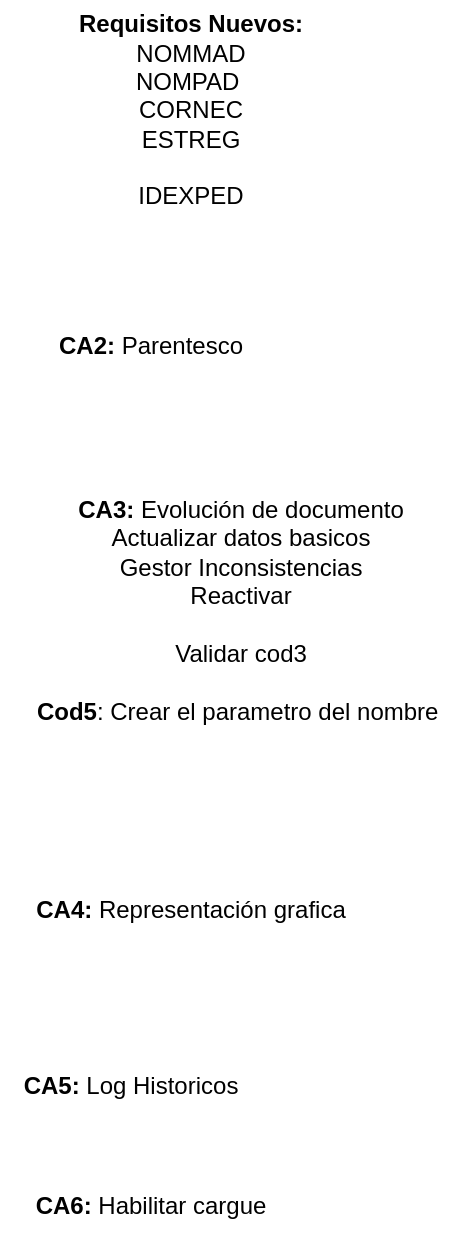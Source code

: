 <mxfile version="24.7.4" pages="3">
  <diagram name="Page-1" id="fRD3TCy6RhBQujlI3w5T">
    <mxGraphModel dx="2096" dy="420" grid="1" gridSize="10" guides="1" tooltips="1" connect="1" arrows="1" fold="1" page="1" pageScale="1" pageWidth="850" pageHeight="1100" math="0" shadow="0">
      <root>
        <mxCell id="0" />
        <mxCell id="1" parent="0" />
        <mxCell id="u48dg-Nmt2LzvFG39Oh1-2" value="&lt;b&gt;Requisitos Nuevos:&lt;/b&gt;&lt;div&gt;&lt;span style=&quot;font-size:9.0pt;font-family:&lt;br/&gt;&amp;quot;Arial&amp;quot;,sans-serif;mso-fareast-font-family:&amp;quot;Times New Roman&amp;quot;;mso-ansi-language:&lt;br/&gt;ES-CO;mso-fareast-language:ES-CO;mso-bidi-language:AR-SA&quot; lang=&quot;ES-CO&quot;&gt;NOMMAD&lt;/span&gt;&lt;/div&gt;&lt;div&gt;&lt;span style=&quot;font-size:9.0pt;font-family:&lt;br/&gt;&amp;quot;Arial&amp;quot;,sans-serif;mso-fareast-font-family:&amp;quot;Times New Roman&amp;quot;;mso-ansi-language:&lt;br/&gt;ES-CO;mso-fareast-language:ES-CO;mso-bidi-language:AR-SA&quot; lang=&quot;ES-CO&quot;&gt;NOMPAD&amp;nbsp;&lt;/span&gt;&lt;b&gt;&lt;br&gt;&lt;/b&gt;&lt;/div&gt;&lt;div&gt;&lt;span style=&quot;font-size:9.0pt;font-family:&lt;br/&gt;&amp;quot;Arial&amp;quot;,sans-serif;mso-fareast-font-family:&amp;quot;Times New Roman&amp;quot;;mso-ansi-language:&lt;br/&gt;ES-CO;mso-fareast-language:ES-CO;mso-bidi-language:AR-SA;mso-bidi-font-weight:&lt;br/&gt;bold&quot; lang=&quot;ES-CO&quot;&gt;CORNEC&lt;/span&gt;&lt;b&gt;&lt;br&gt;&lt;/b&gt;&lt;/div&gt;&lt;div&gt;&lt;span style=&quot;font-size:9.0pt;font-family:&lt;br/&gt;&amp;quot;Arial&amp;quot;,sans-serif;mso-fareast-font-family:&amp;quot;Times New Roman&amp;quot;;mso-ansi-language:&lt;br/&gt;ES-CO;mso-fareast-language:ES-CO;mso-bidi-language:AR-SA;mso-bidi-font-weight:&lt;br/&gt;bold&quot; lang=&quot;ES-CO&quot;&gt;&lt;span style=&quot;font-size: 9pt;&quot; lang=&quot;ES-CO&quot;&gt;ESTREG&lt;/span&gt;&lt;br&gt;&lt;/span&gt;&lt;/div&gt;&lt;div&gt;&lt;span style=&quot;font-size:9.0pt;font-family:&lt;br/&gt;&amp;quot;Arial&amp;quot;,sans-serif;mso-fareast-font-family:&amp;quot;Times New Roman&amp;quot;;mso-ansi-language:&lt;br/&gt;ES-CO;mso-fareast-language:ES-CO;mso-bidi-language:AR-SA;mso-bidi-font-weight:&lt;br/&gt;bold&quot; lang=&quot;ES-CO&quot;&gt;&lt;br&gt;&lt;/span&gt;&lt;/div&gt;&lt;div&gt;&lt;span style=&quot;font-size:9.0pt;font-family:&lt;br/&gt;&amp;quot;Arial&amp;quot;,sans-serif;mso-fareast-font-family:&amp;quot;Times New Roman&amp;quot;;mso-ansi-language:&lt;br/&gt;ES-CO;mso-fareast-language:ES-CO;mso-bidi-language:AR-SA;mso-bidi-font-weight:&lt;br/&gt;bold&quot; lang=&quot;ES-CO&quot;&gt;IDEXPED&lt;/span&gt;&lt;/div&gt;" style="text;html=1;align=center;verticalAlign=middle;resizable=0;points=[];autosize=1;strokeColor=none;fillColor=none;" vertex="1" parent="1">
          <mxGeometry x="-70" y="50" width="140" height="110" as="geometry" />
        </mxCell>
        <mxCell id="u48dg-Nmt2LzvFG39Oh1-3" value="&lt;b&gt;CA2: &lt;/b&gt;Parentesco" style="text;html=1;align=center;verticalAlign=middle;resizable=0;points=[];autosize=1;strokeColor=none;fillColor=none;" vertex="1" parent="1">
          <mxGeometry x="-80" y="208" width="120" height="30" as="geometry" />
        </mxCell>
        <mxCell id="u48dg-Nmt2LzvFG39Oh1-4" value="&lt;b&gt;CA3: &lt;/b&gt;Evolución de documento&lt;div&gt;Actualizar datos basicos&lt;/div&gt;&lt;div&gt;Gestor Inconsistencias&lt;/div&gt;&lt;div&gt;Reactivar&lt;/div&gt;&lt;div&gt;&lt;br&gt;&lt;/div&gt;&lt;div&gt;Validar cod3&lt;/div&gt;&lt;div&gt;&lt;br&gt;&lt;/div&gt;&lt;div&gt;&lt;b&gt;Cod5&lt;/b&gt;: Crear el parametro del nombre&amp;nbsp;&lt;/div&gt;" style="text;html=1;align=center;verticalAlign=middle;resizable=0;points=[];autosize=1;strokeColor=none;fillColor=none;" vertex="1" parent="1">
          <mxGeometry x="-90" y="290" width="230" height="130" as="geometry" />
        </mxCell>
        <mxCell id="u48dg-Nmt2LzvFG39Oh1-5" value="&lt;b&gt;CA4: &lt;/b&gt;Representación grafica" style="text;html=1;align=center;verticalAlign=middle;resizable=0;points=[];autosize=1;strokeColor=none;fillColor=none;" vertex="1" parent="1">
          <mxGeometry x="-90" y="490" width="180" height="30" as="geometry" />
        </mxCell>
        <mxCell id="u48dg-Nmt2LzvFG39Oh1-6" value="&lt;b&gt;CA5: &lt;/b&gt;Log Historicos" style="text;html=1;align=center;verticalAlign=middle;resizable=0;points=[];autosize=1;strokeColor=none;fillColor=none;" vertex="1" parent="1">
          <mxGeometry x="-95" y="578" width="130" height="30" as="geometry" />
        </mxCell>
        <mxCell id="u48dg-Nmt2LzvFG39Oh1-7" value="&lt;b&gt;CA6: &lt;/b&gt;Habilitar cargue" style="text;html=1;align=center;verticalAlign=middle;resizable=0;points=[];autosize=1;strokeColor=none;fillColor=none;" vertex="1" parent="1">
          <mxGeometry x="-90" y="638" width="140" height="30" as="geometry" />
        </mxCell>
      </root>
    </mxGraphModel>
  </diagram>
  <diagram id="-b4piAtrWKyWIHxl0JMY" name="Page-2">
    <mxGraphModel dx="2096" dy="420" grid="1" gridSize="10" guides="1" tooltips="1" connect="1" arrows="1" fold="1" page="1" pageScale="1" pageWidth="850" pageHeight="1100" math="0" shadow="0">
      <root>
        <mxCell id="0" />
        <mxCell id="1" parent="0" />
        <mxCell id="obMb7KnOI6CEFkZkY1vf-3" value="Valida Parentesco" style="rounded=1;whiteSpace=wrap;html=1;verticalAlign=top;" vertex="1" parent="1">
          <mxGeometry x="240" y="10" width="240" height="320" as="geometry" />
        </mxCell>
        <mxCell id="RdLBGqzNWaAgkf7stpPP-1" value="Consulta RNEC" style="rounded=1;whiteSpace=wrap;html=1;" vertex="1" parent="1">
          <mxGeometry x="-150" y="153" width="120" height="60" as="geometry" />
        </mxCell>
        <mxCell id="obMb7KnOI6CEFkZkY1vf-1" value="Comparar Datos Padre" style="rounded=1;whiteSpace=wrap;html=1;" vertex="1" parent="1">
          <mxGeometry x="290" y="100" width="120" height="60" as="geometry" />
        </mxCell>
        <mxCell id="obMb7KnOI6CEFkZkY1vf-2" value="Comparar Datos madre" style="rounded=1;whiteSpace=wrap;html=1;" vertex="1" parent="1">
          <mxGeometry x="290" y="210" width="120" height="60" as="geometry" />
        </mxCell>
        <mxCell id="obMb7KnOI6CEFkZkY1vf-4" value="si &amp;lt;= 18 años" style="rhombus;whiteSpace=wrap;html=1;" vertex="1" parent="1">
          <mxGeometry x="100" y="143" width="80" height="80" as="geometry" />
        </mxCell>
        <mxCell id="obMb7KnOI6CEFkZkY1vf-5" style="edgeStyle=orthogonalEdgeStyle;rounded=0;orthogonalLoop=1;jettySize=auto;html=1;entryX=0.017;entryY=0.54;entryDx=0;entryDy=0;entryPerimeter=0;" edge="1" parent="1" source="obMb7KnOI6CEFkZkY1vf-4" target="obMb7KnOI6CEFkZkY1vf-3">
          <mxGeometry relative="1" as="geometry" />
        </mxCell>
        <mxCell id="KrNaTgFMVi8emQTwP3fj-1" style="edgeStyle=orthogonalEdgeStyle;rounded=0;orthogonalLoop=1;jettySize=auto;html=1;" edge="1" parent="1" source="LtwLpvwIfNRgIzX5H4ix-1" target="LtwLpvwIfNRgIzX5H4ix-16">
          <mxGeometry relative="1" as="geometry" />
        </mxCell>
        <mxCell id="LtwLpvwIfNRgIzX5H4ix-1" value="dato no encontrado" style="rhombus;whiteSpace=wrap;html=1;" vertex="1" parent="1">
          <mxGeometry x="120" y="730" width="80" height="80" as="geometry" />
        </mxCell>
        <mxCell id="LtwLpvwIfNRgIzX5H4ix-12" value="" style="edgeStyle=orthogonalEdgeStyle;rounded=0;orthogonalLoop=1;jettySize=auto;html=1;" edge="1" parent="1" source="LtwLpvwIfNRgIzX5H4ix-2" target="LtwLpvwIfNRgIzX5H4ix-11">
          <mxGeometry relative="1" as="geometry" />
        </mxCell>
        <mxCell id="LtwLpvwIfNRgIzX5H4ix-2" value="No crear" style="rounded=1;whiteSpace=wrap;html=1;" vertex="1" parent="1">
          <mxGeometry x="305" y="400" width="120" height="60" as="geometry" />
        </mxCell>
        <mxCell id="LtwLpvwIfNRgIzX5H4ix-13" style="edgeStyle=orthogonalEdgeStyle;rounded=0;orthogonalLoop=1;jettySize=auto;html=1;entryX=0;entryY=0.5;entryDx=0;entryDy=0;" edge="1" parent="1" source="LtwLpvwIfNRgIzX5H4ix-3" target="LtwLpvwIfNRgIzX5H4ix-11">
          <mxGeometry relative="1" as="geometry" />
        </mxCell>
        <mxCell id="LtwLpvwIfNRgIzX5H4ix-3" value="Inactivar" style="rounded=1;whiteSpace=wrap;html=1;" vertex="1" parent="1">
          <mxGeometry x="305" y="490" width="120" height="60" as="geometry" />
        </mxCell>
        <mxCell id="LtwLpvwIfNRgIzX5H4ix-14" style="edgeStyle=orthogonalEdgeStyle;rounded=0;orthogonalLoop=1;jettySize=auto;html=1;entryX=0.5;entryY=1;entryDx=0;entryDy=0;" edge="1" parent="1" source="LtwLpvwIfNRgIzX5H4ix-4" target="LtwLpvwIfNRgIzX5H4ix-11">
          <mxGeometry relative="1" as="geometry" />
        </mxCell>
        <mxCell id="LtwLpvwIfNRgIzX5H4ix-4" value="Desvincular" style="rounded=1;whiteSpace=wrap;html=1;" vertex="1" parent="1">
          <mxGeometry x="305" y="590" width="120" height="60" as="geometry" />
        </mxCell>
        <mxCell id="LtwLpvwIfNRgIzX5H4ix-15" style="edgeStyle=orthogonalEdgeStyle;rounded=0;orthogonalLoop=1;jettySize=auto;html=1;entryX=0;entryY=0.5;entryDx=0;entryDy=0;" edge="1" parent="1" source="LtwLpvwIfNRgIzX5H4ix-5" target="LtwLpvwIfNRgIzX5H4ix-3">
          <mxGeometry relative="1" as="geometry" />
        </mxCell>
        <mxCell id="LtwLpvwIfNRgIzX5H4ix-5" value="si respuesta cancelada" style="rhombus;whiteSpace=wrap;html=1;" vertex="1" parent="1">
          <mxGeometry x="120" y="480" width="80" height="80" as="geometry" />
        </mxCell>
        <mxCell id="LtwLpvwIfNRgIzX5H4ix-6" value="Crear Requisitos" style="rounded=1;whiteSpace=wrap;html=1;" vertex="1" parent="1">
          <mxGeometry x="325" y="910" width="120" height="60" as="geometry" />
        </mxCell>
        <mxCell id="KrNaTgFMVi8emQTwP3fj-2" style="edgeStyle=orthogonalEdgeStyle;rounded=0;orthogonalLoop=1;jettySize=auto;html=1;" edge="1" parent="1" source="LtwLpvwIfNRgIzX5H4ix-8" target="LtwLpvwIfNRgIzX5H4ix-6">
          <mxGeometry relative="1" as="geometry" />
        </mxCell>
        <mxCell id="KrNaTgFMVi8emQTwP3fj-3" style="edgeStyle=orthogonalEdgeStyle;rounded=0;orthogonalLoop=1;jettySize=auto;html=1;entryX=0;entryY=0.5;entryDx=0;entryDy=0;" edge="1" parent="1" source="LtwLpvwIfNRgIzX5H4ix-8" target="LtwLpvwIfNRgIzX5H4ix-17">
          <mxGeometry relative="1" as="geometry" />
        </mxCell>
        <mxCell id="J-B9Z-gkuo7tJZUIgXEq-6" style="edgeStyle=orthogonalEdgeStyle;rounded=0;orthogonalLoop=1;jettySize=auto;html=1;entryX=0;entryY=0.5;entryDx=0;entryDy=0;" edge="1" parent="1" source="LtwLpvwIfNRgIzX5H4ix-8" target="J-B9Z-gkuo7tJZUIgXEq-5">
          <mxGeometry relative="1" as="geometry" />
        </mxCell>
        <mxCell id="t23i-M6s3YgzJmgpdtEC-7" value="" style="edgeStyle=orthogonalEdgeStyle;rounded=0;orthogonalLoop=1;jettySize=auto;html=1;" edge="1" parent="1" source="LtwLpvwIfNRgIzX5H4ix-8" target="t23i-M6s3YgzJmgpdtEC-6">
          <mxGeometry relative="1" as="geometry">
            <Array as="points">
              <mxPoint x="160" y="1180" />
            </Array>
          </mxGeometry>
        </mxCell>
        <mxCell id="t23i-M6s3YgzJmgpdtEC-8" value="NO" style="edgeLabel;html=1;align=center;verticalAlign=middle;resizable=0;points=[];" vertex="1" connectable="0" parent="t23i-M6s3YgzJmgpdtEC-7">
          <mxGeometry x="0.321" y="5" relative="1" as="geometry">
            <mxPoint as="offset" />
          </mxGeometry>
        </mxCell>
        <mxCell id="LtwLpvwIfNRgIzX5H4ix-8" value="Creación OK" style="rhombus;whiteSpace=wrap;html=1;" vertex="1" parent="1">
          <mxGeometry x="120" y="950" width="80" height="80" as="geometry" />
        </mxCell>
        <mxCell id="LtwLpvwIfNRgIzX5H4ix-11" value="Notificación" style="whiteSpace=wrap;html=1;rounded=1;" vertex="1" parent="1">
          <mxGeometry x="550" y="490" width="120" height="60" as="geometry" />
        </mxCell>
        <mxCell id="J-B9Z-gkuo7tJZUIgXEq-2" value="" style="edgeStyle=orthogonalEdgeStyle;rounded=0;orthogonalLoop=1;jettySize=auto;html=1;" edge="1" parent="1" source="LtwLpvwIfNRgIzX5H4ix-16" target="J-B9Z-gkuo7tJZUIgXEq-1">
          <mxGeometry relative="1" as="geometry" />
        </mxCell>
        <mxCell id="LtwLpvwIfNRgIzX5H4ix-16" value="Mensaje error" style="rounded=1;whiteSpace=wrap;html=1;" vertex="1" parent="1">
          <mxGeometry x="325" y="740" width="120" height="60" as="geometry" />
        </mxCell>
        <mxCell id="LtwLpvwIfNRgIzX5H4ix-19" value="" style="edgeStyle=orthogonalEdgeStyle;rounded=0;orthogonalLoop=1;jettySize=auto;html=1;" edge="1" parent="1" source="LtwLpvwIfNRgIzX5H4ix-17" target="LtwLpvwIfNRgIzX5H4ix-18">
          <mxGeometry relative="1" as="geometry" />
        </mxCell>
        <mxCell id="LtwLpvwIfNRgIzX5H4ix-17" value="Crear representación grafica" style="rounded=1;whiteSpace=wrap;html=1;" vertex="1" parent="1">
          <mxGeometry x="325" y="1010" width="120" height="60" as="geometry" />
        </mxCell>
        <mxCell id="xe5tBwXCrfxF1LeVXd0f-2" value="" style="edgeStyle=orthogonalEdgeStyle;rounded=0;orthogonalLoop=1;jettySize=auto;html=1;" edge="1" parent="1" source="LtwLpvwIfNRgIzX5H4ix-18" target="xe5tBwXCrfxF1LeVXd0f-1">
          <mxGeometry relative="1" as="geometry" />
        </mxCell>
        <mxCell id="LtwLpvwIfNRgIzX5H4ix-18" value="DIV" style="whiteSpace=wrap;html=1;rounded=1;" vertex="1" parent="1">
          <mxGeometry x="525" y="1010" width="120" height="60" as="geometry" />
        </mxCell>
        <mxCell id="J-B9Z-gkuo7tJZUIgXEq-4" style="edgeStyle=orthogonalEdgeStyle;rounded=0;orthogonalLoop=1;jettySize=auto;html=1;" edge="1" parent="1" source="J-B9Z-gkuo7tJZUIgXEq-1" target="J-B9Z-gkuo7tJZUIgXEq-3">
          <mxGeometry relative="1" as="geometry" />
        </mxCell>
        <mxCell id="J-B9Z-gkuo7tJZUIgXEq-1" value="Cargar documentos" style="whiteSpace=wrap;html=1;rounded=1;" vertex="1" parent="1">
          <mxGeometry x="525" y="740" width="120" height="60" as="geometry" />
        </mxCell>
        <mxCell id="J-B9Z-gkuo7tJZUIgXEq-3" value="Validar datos IA" style="whiteSpace=wrap;html=1;rounded=1;" vertex="1" parent="1">
          <mxGeometry x="730" y="740" width="120" height="60" as="geometry" />
        </mxCell>
        <mxCell id="J-B9Z-gkuo7tJZUIgXEq-5" value="Crear Datos y Vinculación" style="rounded=1;whiteSpace=wrap;html=1;" vertex="1" parent="1">
          <mxGeometry x="325" y="830" width="120" height="60" as="geometry" />
        </mxCell>
        <mxCell id="t23i-M6s3YgzJmgpdtEC-2" style="edgeStyle=orthogonalEdgeStyle;rounded=0;orthogonalLoop=1;jettySize=auto;html=1;entryX=0;entryY=0.5;entryDx=0;entryDy=0;" edge="1" parent="1" source="t23i-M6s3YgzJmgpdtEC-1" target="LtwLpvwIfNRgIzX5H4ix-8">
          <mxGeometry relative="1" as="geometry" />
        </mxCell>
        <mxCell id="t23i-M6s3YgzJmgpdtEC-1" value="Vigente" style="rhombus;whiteSpace=wrap;html=1;" vertex="1" parent="1">
          <mxGeometry x="-70" y="950" width="80" height="80" as="geometry" />
        </mxCell>
        <mxCell id="t23i-M6s3YgzJmgpdtEC-4" value="Si" style="text;html=1;align=center;verticalAlign=middle;resizable=0;points=[];autosize=1;strokeColor=none;fillColor=none;" vertex="1" parent="1">
          <mxGeometry x="215" y="958" width="30" height="30" as="geometry" />
        </mxCell>
        <mxCell id="t23i-M6s3YgzJmgpdtEC-6" value="Gestor Inconsistencias" style="whiteSpace=wrap;html=1;" vertex="1" parent="1">
          <mxGeometry x="330" y="1150" width="120" height="60" as="geometry" />
        </mxCell>
        <mxCell id="xe5tBwXCrfxF1LeVXd0f-3" style="edgeStyle=orthogonalEdgeStyle;rounded=0;orthogonalLoop=1;jettySize=auto;html=1;entryX=1;entryY=0.5;entryDx=0;entryDy=0;" edge="1" parent="1" source="xe5tBwXCrfxF1LeVXd0f-1" target="LtwLpvwIfNRgIzX5H4ix-6">
          <mxGeometry relative="1" as="geometry">
            <Array as="points">
              <mxPoint x="790" y="940" />
            </Array>
          </mxGeometry>
        </mxCell>
        <mxCell id="xe5tBwXCrfxF1LeVXd0f-1" value="ONBASE" style="whiteSpace=wrap;html=1;rounded=1;" vertex="1" parent="1">
          <mxGeometry x="725" y="1010" width="120" height="60" as="geometry" />
        </mxCell>
      </root>
    </mxGraphModel>
  </diagram>
  <diagram id="sy3IeF0iJ1EPCBMFhaCO" name="Page-3">
    <mxGraphModel dx="2096" dy="420" grid="1" gridSize="10" guides="1" tooltips="1" connect="1" arrows="1" fold="1" page="1" pageScale="1" pageWidth="850" pageHeight="1100" math="0" shadow="0">
      <root>
        <mxCell id="0" />
        <mxCell id="1" parent="0" />
        <mxCell id="CsSTm1O9BcnVEUakEM_i-1" value="&lt;div&gt;&lt;br&gt;&lt;/div&gt;&lt;div&gt;Hay alguno que no se consulte en la RNEC?&lt;/div&gt;&lt;div&gt;Diferencia RNEC y ANI?&lt;/div&gt;" style="text;html=1;align=center;verticalAlign=middle;resizable=0;points=[];autosize=1;strokeColor=none;fillColor=none;" vertex="1" parent="1">
          <mxGeometry x="-80" y="73" width="260" height="60" as="geometry" />
        </mxCell>
        <mxCell id="zx_a-ESdLSt1NVjcpUsE-1" value="Volumetrias con el nivel de operación" style="text;html=1;align=center;verticalAlign=middle;resizable=0;points=[];autosize=1;strokeColor=none;fillColor=none;" vertex="1" parent="1">
          <mxGeometry x="-60" y="190" width="220" height="30" as="geometry" />
        </mxCell>
      </root>
    </mxGraphModel>
  </diagram>
</mxfile>
